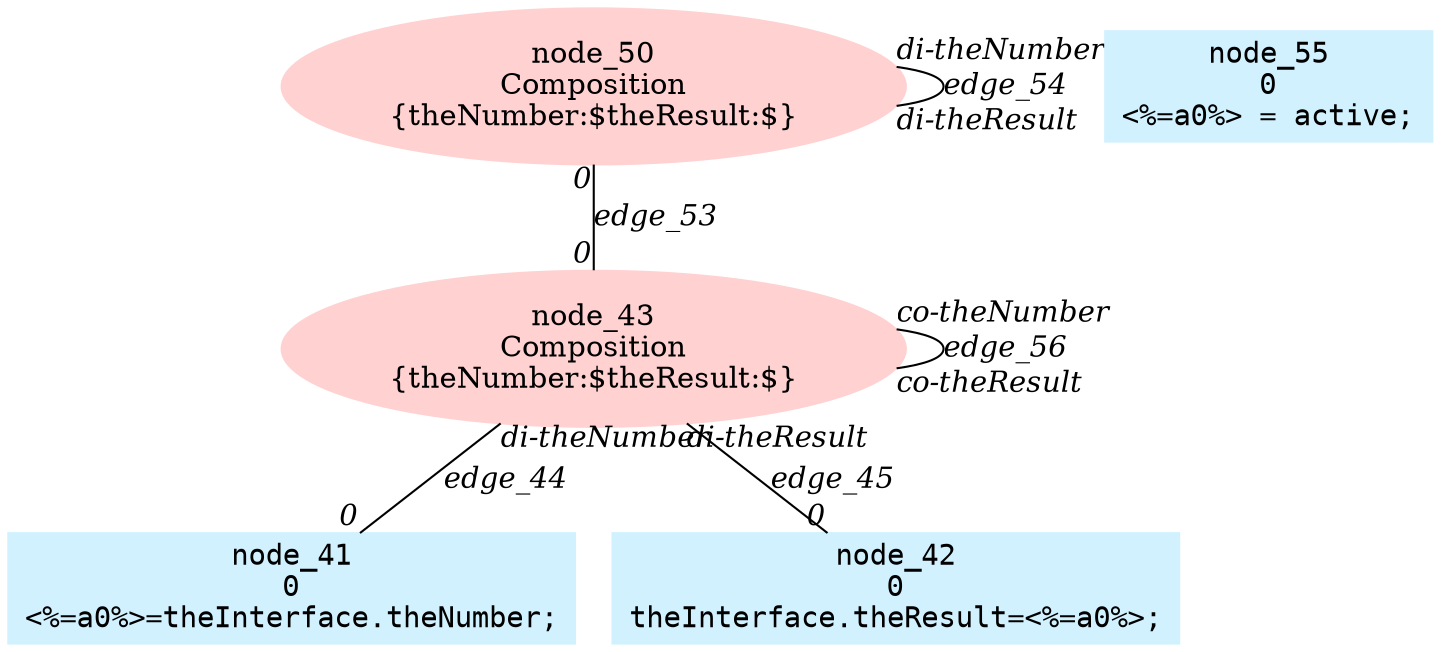 digraph g{node_43 [shape=ellipse, style=filled, color="#ffd1d1", label="node_43
Composition
{theNumber:$theResult:$}" ]
node_50 [shape=ellipse, style=filled, color="#ffd1d1", label="node_50
Composition
{theNumber:$theResult:$}" ]
node_41 [shape=box, style=filled, color="#d1f1ff", fontname="Courier", label="node_41
0
<%=a0%>=theInterface.theNumber;
" ]
node_42 [shape=box, style=filled, color="#d1f1ff", fontname="Courier", label="node_42
0
theInterface.theResult=<%=a0%>;
" ]
node_55 [shape=box, style=filled, color="#d1f1ff", fontname="Courier", label="node_55
0
<%=a0%> = active;
" ]
node_43 -> node_41 [dir=none, arrowHead=none, fontname="Times-Italic", label="edge_44",  headlabel="0", taillabel="di-theNumber" ]
node_43 -> node_42 [dir=none, arrowHead=none, fontname="Times-Italic", label="edge_45",  headlabel="0", taillabel="di-theResult" ]
node_50 -> node_43 [dir=none, arrowHead=none, fontname="Times-Italic", label="edge_53",  headlabel="0", taillabel="0" ]
node_50 -> node_50 [dir=none, arrowHead=none, fontname="Times-Italic", label="edge_54",  headlabel="di-theResult", taillabel="di-theNumber" ]
node_43 -> node_43 [dir=none, arrowHead=none, fontname="Times-Italic", label="edge_56",  headlabel="co-theResult", taillabel="co-theNumber" ]
}